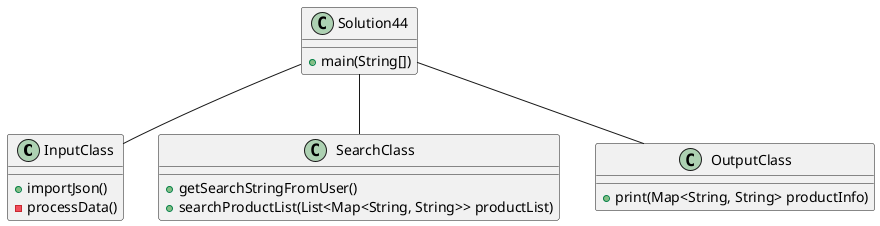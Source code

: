 @startuml

class InputClass {
  +importJson()
  -processData()
}

class SearchClass {
  +getSearchStringFromUser()
  +searchProductList(List<Map<String, String>> productList)
}

class OutputClass {
  +print(Map<String, String> productInfo)
}

class Solution44 {
+main(String[])
}

Solution44 -- InputClass
Solution44 -- SearchClass
Solution44 -- OutputClass

@enduml